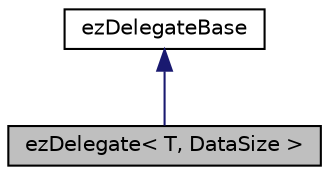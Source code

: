 digraph "ezDelegate&lt; T, DataSize &gt;"
{
 // LATEX_PDF_SIZE
  edge [fontname="Helvetica",fontsize="10",labelfontname="Helvetica",labelfontsize="10"];
  node [fontname="Helvetica",fontsize="10",shape=record];
  Node1 [label="ezDelegate\< T, DataSize \>",height=0.2,width=0.4,color="black", fillcolor="grey75", style="filled", fontcolor="black",tooltip="A generic delegate class which supports static functions and member functions."];
  Node2 -> Node1 [dir="back",color="midnightblue",fontsize="10",style="solid",fontname="Helvetica"];
  Node2 [label="ezDelegateBase",height=0.2,width=0.4,color="black", fillcolor="white", style="filled",URL="$d5/dc3/classez_delegate_base.htm",tooltip="Base class for ezDelegate."];
}
